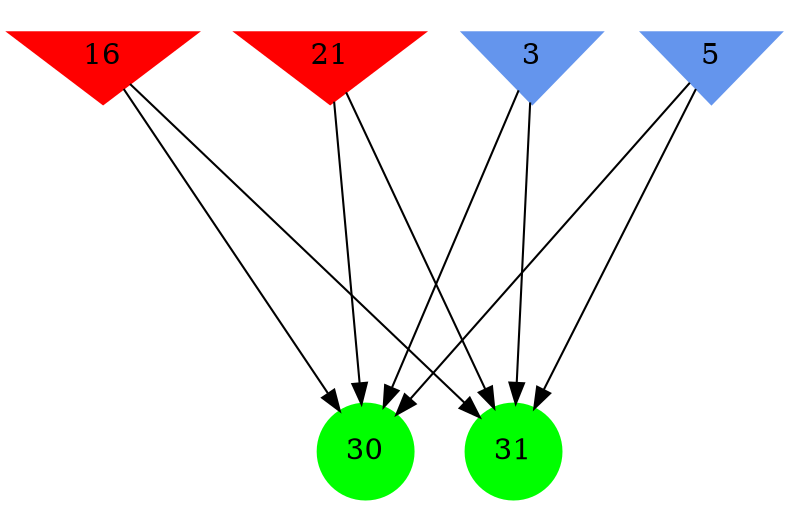 digraph brain {
	ranksep=2.0;
	3 [shape=invtriangle,style=filled,color=cornflowerblue];
	5 [shape=invtriangle,style=filled,color=cornflowerblue];
	16 [shape=invtriangle,style=filled,color=red];
	21 [shape=invtriangle,style=filled,color=red];
	30 [shape=circle,style=filled,color=green];
	31 [shape=circle,style=filled,color=green];
	16	->	30;
	16	->	31;
	5	->	30;
	5	->	31;
	3	->	30;
	3	->	31;
	21	->	30;
	21	->	31;
	{ rank=same; 3; 5; 16; 21; }
	{ rank=same; }
	{ rank=same; 30; 31; }
}
